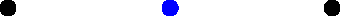 size(6cm,0);
pair A,B,C;
A=(0,0);B=(1,0);C=(2,0);
draw(A,8bp+black);
draw(B,8bp+blue);
draw(C,linewidth(8bp));


